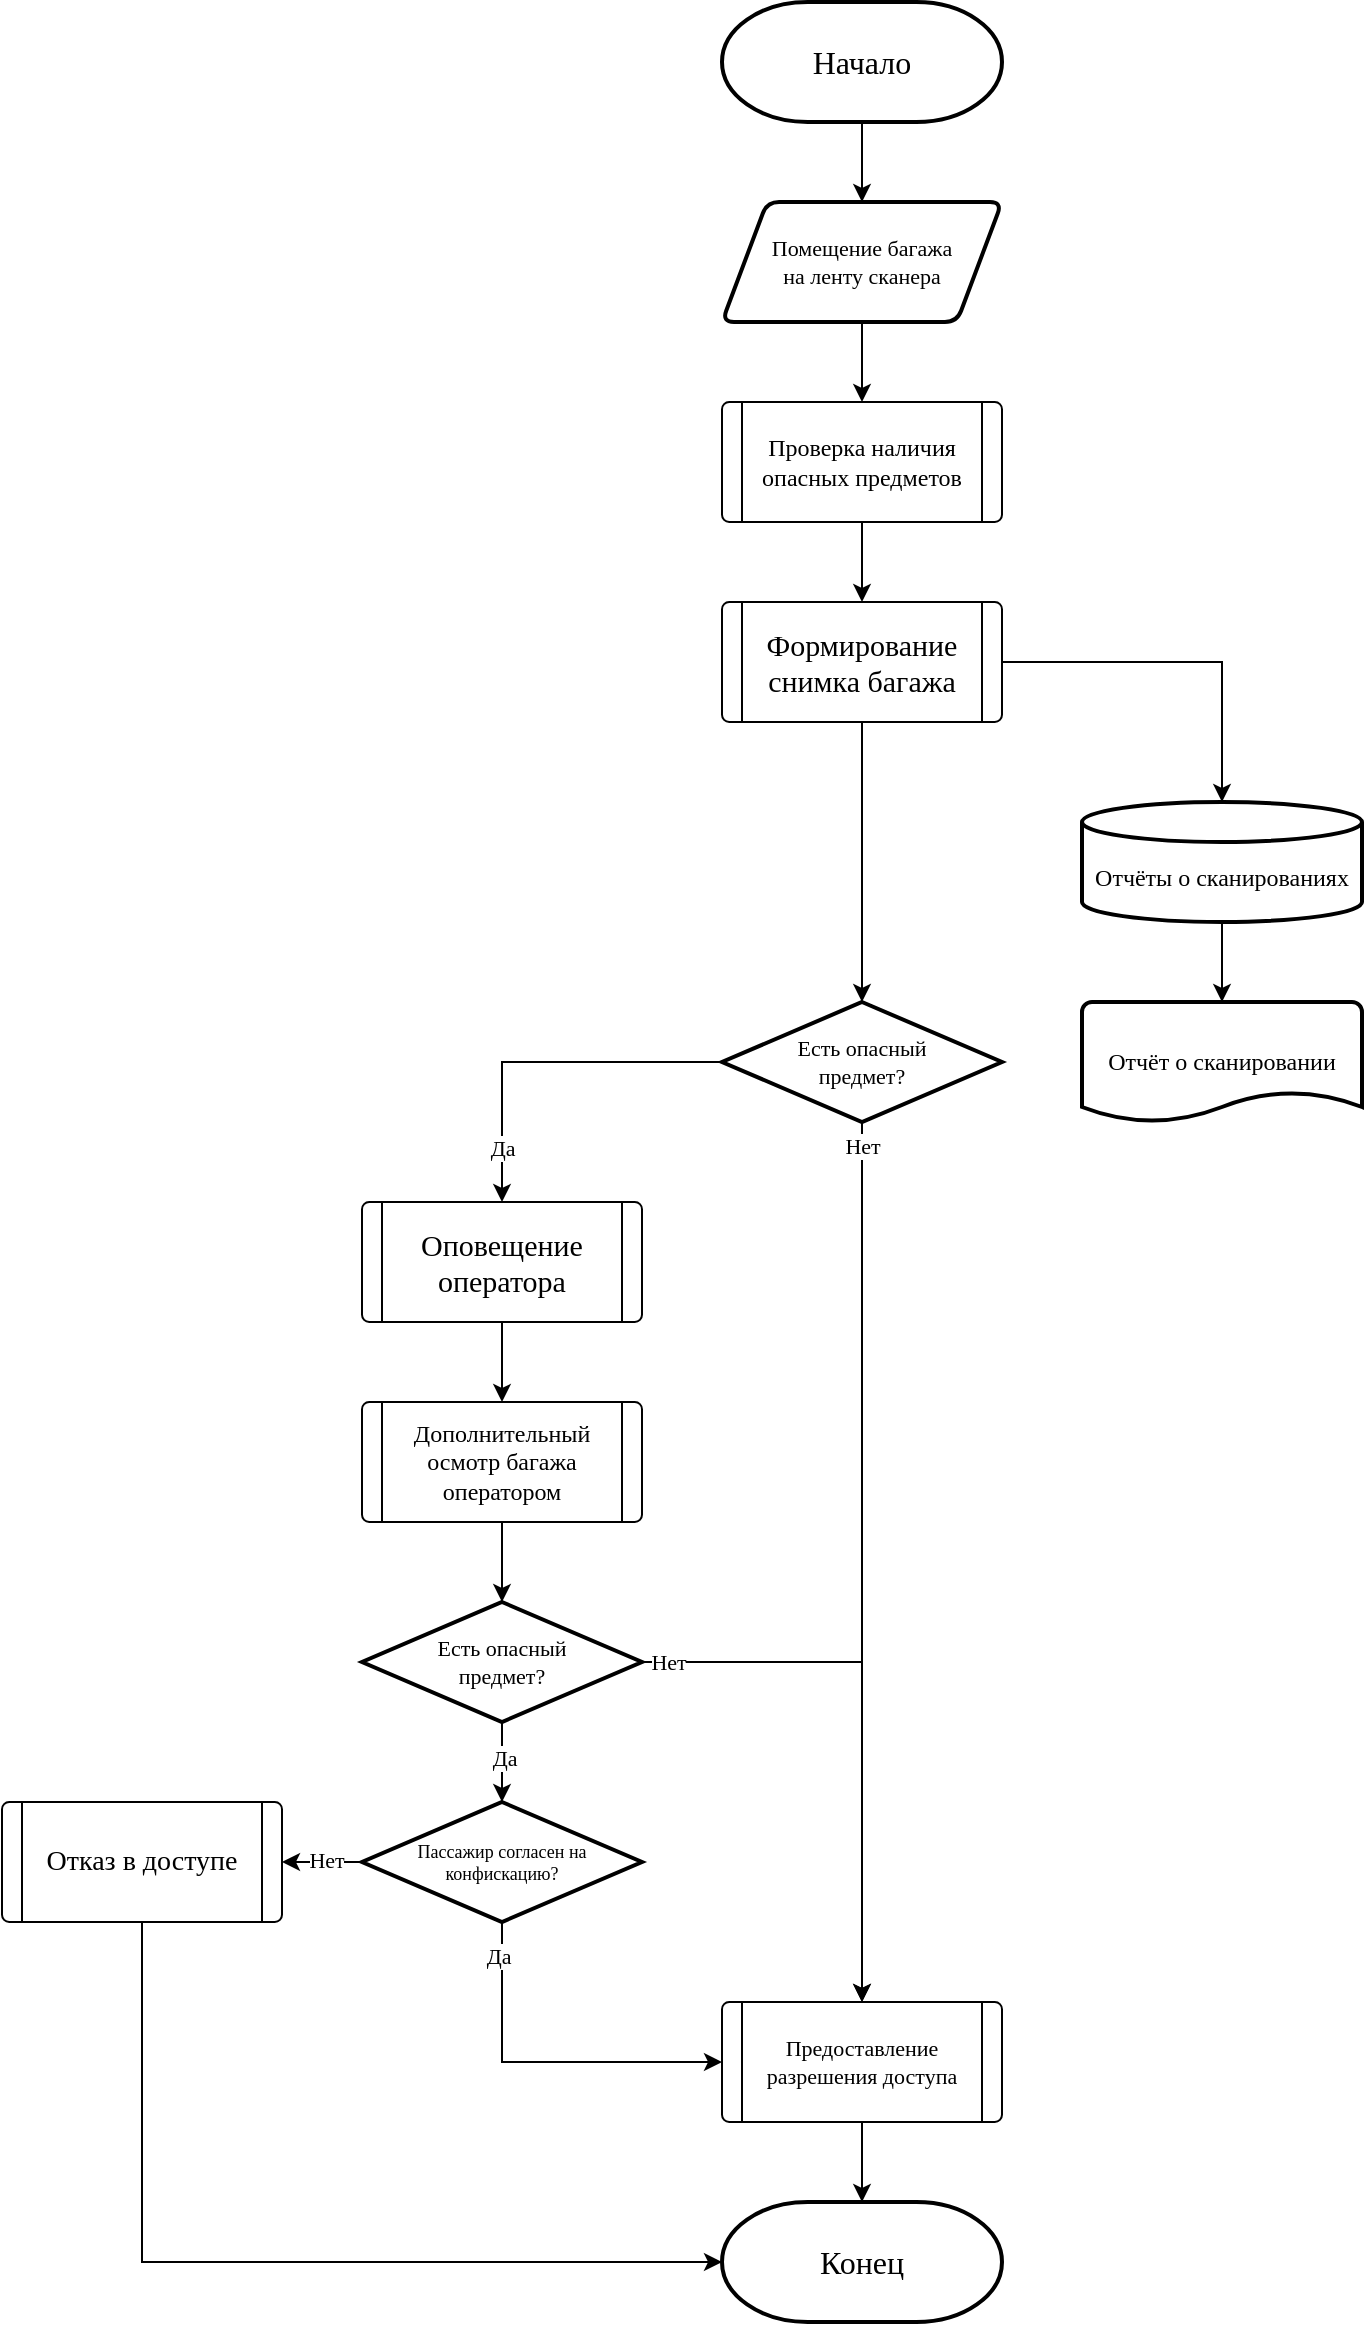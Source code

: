 <mxfile version="23.1.5" type="google">
  <diagram name="Страница — 1" id="XLrLNYl5A_7d9tZvw3Dt">
    <mxGraphModel grid="1" page="1" gridSize="10" guides="1" tooltips="1" connect="1" arrows="1" fold="1" pageScale="1" pageWidth="800" pageHeight="1300" math="0" shadow="0">
      <root>
        <mxCell id="0" />
        <mxCell id="1" parent="0" />
        <mxCell id="7NuSQzJaCjS7Kb-DQOgm-3" style="edgeStyle=orthogonalEdgeStyle;rounded=0;orthogonalLoop=1;jettySize=auto;html=1;entryX=0.5;entryY=0;entryDx=0;entryDy=0;fontFamily=Georgia;" edge="1" parent="1" source="7NuSQzJaCjS7Kb-DQOgm-1" target="7NuSQzJaCjS7Kb-DQOgm-2">
          <mxGeometry relative="1" as="geometry" />
        </mxCell>
        <mxCell id="7NuSQzJaCjS7Kb-DQOgm-1" value="Начало" style="strokeWidth=2;html=1;shape=mxgraph.flowchart.terminator;whiteSpace=wrap;fontFamily=Georgia;fontSize=16;" vertex="1" parent="1">
          <mxGeometry x="-400" y="40" width="140" height="60" as="geometry" />
        </mxCell>
        <mxCell id="7NuSQzJaCjS7Kb-DQOgm-7" style="edgeStyle=orthogonalEdgeStyle;rounded=0;orthogonalLoop=1;jettySize=auto;html=1;entryX=0.5;entryY=0;entryDx=0;entryDy=0;fontFamily=Georgia;" edge="1" parent="1" source="7NuSQzJaCjS7Kb-DQOgm-2" target="7NuSQzJaCjS7Kb-DQOgm-6">
          <mxGeometry relative="1" as="geometry" />
        </mxCell>
        <mxCell id="7NuSQzJaCjS7Kb-DQOgm-2" value="Помещение багажа &lt;br style=&quot;font-size: 11px;&quot;&gt;на ленту сканера" style="shape=parallelogram;html=1;strokeWidth=2;perimeter=parallelogramPerimeter;whiteSpace=wrap;rounded=1;arcSize=12;size=0.161;fontFamily=Georgia;fontSize=11;" vertex="1" parent="1">
          <mxGeometry x="-400" y="140" width="140" height="60" as="geometry" />
        </mxCell>
        <mxCell id="7NuSQzJaCjS7Kb-DQOgm-19" style="edgeStyle=orthogonalEdgeStyle;rounded=0;orthogonalLoop=1;jettySize=auto;html=1;entryX=0.5;entryY=0;entryDx=0;entryDy=0;fontFamily=Georgia;" edge="1" parent="1" source="7NuSQzJaCjS7Kb-DQOgm-6" target="7NuSQzJaCjS7Kb-DQOgm-18">
          <mxGeometry relative="1" as="geometry" />
        </mxCell>
        <mxCell id="7NuSQzJaCjS7Kb-DQOgm-6" value="Проверка наличия опасных предметов" style="verticalLabelPosition=middle;verticalAlign=middle;html=1;shape=process;whiteSpace=wrap;rounded=1;size=0.071;arcSize=6;labelPosition=center;align=center;fontFamily=Georgia;fontSize=12;" vertex="1" parent="1">
          <mxGeometry x="-400" y="240" width="140" height="60" as="geometry" />
        </mxCell>
        <mxCell id="7NuSQzJaCjS7Kb-DQOgm-27" style="edgeStyle=orthogonalEdgeStyle;rounded=0;orthogonalLoop=1;jettySize=auto;html=1;entryX=0.5;entryY=0;entryDx=0;entryDy=0;fontFamily=Georgia;" edge="1" parent="1" source="7NuSQzJaCjS7Kb-DQOgm-8" target="7NuSQzJaCjS7Kb-DQOgm-26">
          <mxGeometry relative="1" as="geometry" />
        </mxCell>
        <mxCell id="7NuSQzJaCjS7Kb-DQOgm-56" value="Нет" style="edgeLabel;html=1;align=center;verticalAlign=middle;resizable=0;points=[];fontFamily=Georgia;" connectable="0" vertex="1" parent="7NuSQzJaCjS7Kb-DQOgm-27">
          <mxGeometry x="-0.947" relative="1" as="geometry">
            <mxPoint as="offset" />
          </mxGeometry>
        </mxCell>
        <mxCell id="7NuSQzJaCjS7Kb-DQOgm-32" style="edgeStyle=orthogonalEdgeStyle;rounded=0;orthogonalLoop=1;jettySize=auto;html=1;entryX=0.5;entryY=0;entryDx=0;entryDy=0;fontFamily=Georgia;" edge="1" parent="1" source="7NuSQzJaCjS7Kb-DQOgm-8" target="7NuSQzJaCjS7Kb-DQOgm-31">
          <mxGeometry relative="1" as="geometry" />
        </mxCell>
        <mxCell id="7NuSQzJaCjS7Kb-DQOgm-33" value="Да" style="edgeLabel;html=1;align=center;verticalAlign=middle;resizable=0;points=[];fontFamily=Georgia;" connectable="0" vertex="1" parent="7NuSQzJaCjS7Kb-DQOgm-32">
          <mxGeometry x="0.7" relative="1" as="geometry">
            <mxPoint as="offset" />
          </mxGeometry>
        </mxCell>
        <mxCell id="7NuSQzJaCjS7Kb-DQOgm-8" value="Есть опасный&lt;br style=&quot;font-size: 11px;&quot;&gt;предмет?" style="strokeWidth=2;html=1;shape=mxgraph.flowchart.decision;whiteSpace=wrap;fontFamily=Georgia;fontSize=11;" vertex="1" parent="1">
          <mxGeometry x="-400" y="540" width="140" height="60" as="geometry" />
        </mxCell>
        <mxCell id="7NuSQzJaCjS7Kb-DQOgm-16" value="&lt;br&gt;Отчёты о сканированиях" style="strokeWidth=2;html=1;shape=mxgraph.flowchart.database;whiteSpace=wrap;labelPosition=center;verticalLabelPosition=middle;align=center;verticalAlign=middle;fontFamily=Georgia;" vertex="1" parent="1">
          <mxGeometry x="-220" y="440" width="140" height="60" as="geometry" />
        </mxCell>
        <mxCell id="7NuSQzJaCjS7Kb-DQOgm-18" value="Формирование снимка багажа" style="verticalLabelPosition=middle;verticalAlign=middle;html=1;shape=process;whiteSpace=wrap;rounded=1;size=0.071;arcSize=6;labelPosition=center;align=center;fontFamily=Georgia;fontSize=15;" vertex="1" parent="1">
          <mxGeometry x="-400" y="340" width="140" height="60" as="geometry" />
        </mxCell>
        <mxCell id="7NuSQzJaCjS7Kb-DQOgm-23" style="edgeStyle=orthogonalEdgeStyle;rounded=0;orthogonalLoop=1;jettySize=auto;html=1;entryX=0.5;entryY=0;entryDx=0;entryDy=0;entryPerimeter=0;fontFamily=Georgia;" edge="1" parent="1" source="7NuSQzJaCjS7Kb-DQOgm-18" target="7NuSQzJaCjS7Kb-DQOgm-8">
          <mxGeometry relative="1" as="geometry" />
        </mxCell>
        <mxCell id="7NuSQzJaCjS7Kb-DQOgm-25" style="edgeStyle=orthogonalEdgeStyle;rounded=0;orthogonalLoop=1;jettySize=auto;html=1;entryX=0.5;entryY=0;entryDx=0;entryDy=0;entryPerimeter=0;fontFamily=Georgia;" edge="1" parent="1" source="7NuSQzJaCjS7Kb-DQOgm-18" target="7NuSQzJaCjS7Kb-DQOgm-16">
          <mxGeometry relative="1" as="geometry" />
        </mxCell>
        <mxCell id="7NuSQzJaCjS7Kb-DQOgm-26" value="Предоставление разрешения доступа" style="verticalLabelPosition=middle;verticalAlign=middle;html=1;shape=process;whiteSpace=wrap;rounded=1;size=0.071;arcSize=6;labelPosition=center;align=center;fontFamily=Georgia;fontSize=11;" vertex="1" parent="1">
          <mxGeometry x="-400" y="1040" width="140" height="60" as="geometry" />
        </mxCell>
        <mxCell id="7NuSQzJaCjS7Kb-DQOgm-29" value="Конец" style="strokeWidth=2;html=1;shape=mxgraph.flowchart.terminator;whiteSpace=wrap;fontFamily=Georgia;fontSize=16;" vertex="1" parent="1">
          <mxGeometry x="-400" y="1140" width="140" height="60" as="geometry" />
        </mxCell>
        <mxCell id="7NuSQzJaCjS7Kb-DQOgm-30" style="edgeStyle=orthogonalEdgeStyle;rounded=0;orthogonalLoop=1;jettySize=auto;html=1;entryX=0.5;entryY=0;entryDx=0;entryDy=0;entryPerimeter=0;fontFamily=Georgia;" edge="1" parent="1" source="7NuSQzJaCjS7Kb-DQOgm-26" target="7NuSQzJaCjS7Kb-DQOgm-29">
          <mxGeometry relative="1" as="geometry" />
        </mxCell>
        <mxCell id="7NuSQzJaCjS7Kb-DQOgm-37" style="edgeStyle=orthogonalEdgeStyle;rounded=0;orthogonalLoop=1;jettySize=auto;html=1;entryX=0.5;entryY=0;entryDx=0;entryDy=0;fontFamily=Georgia;" edge="1" parent="1" source="7NuSQzJaCjS7Kb-DQOgm-31" target="7NuSQzJaCjS7Kb-DQOgm-36">
          <mxGeometry relative="1" as="geometry" />
        </mxCell>
        <mxCell id="7NuSQzJaCjS7Kb-DQOgm-31" value="Оповещение оператора" style="verticalLabelPosition=middle;verticalAlign=middle;html=1;shape=process;whiteSpace=wrap;rounded=1;size=0.071;arcSize=6;labelPosition=center;align=center;fontFamily=Georgia;fontSize=15;" vertex="1" parent="1">
          <mxGeometry x="-580" y="640" width="140" height="60" as="geometry" />
        </mxCell>
        <mxCell id="7NuSQzJaCjS7Kb-DQOgm-34" value="Отчёт о сканировании" style="strokeWidth=2;html=1;shape=mxgraph.flowchart.document2;whiteSpace=wrap;size=0.25;fontFamily=Georgia;fontSize=12;" vertex="1" parent="1">
          <mxGeometry x="-220" y="540" width="140" height="60" as="geometry" />
        </mxCell>
        <mxCell id="7NuSQzJaCjS7Kb-DQOgm-35" style="edgeStyle=orthogonalEdgeStyle;rounded=0;orthogonalLoop=1;jettySize=auto;html=1;entryX=0.5;entryY=0;entryDx=0;entryDy=0;entryPerimeter=0;fontFamily=Georgia;" edge="1" parent="1" source="7NuSQzJaCjS7Kb-DQOgm-16" target="7NuSQzJaCjS7Kb-DQOgm-34">
          <mxGeometry relative="1" as="geometry" />
        </mxCell>
        <mxCell id="7NuSQzJaCjS7Kb-DQOgm-36" value="Дополнительный осмотр багажа оператором" style="verticalLabelPosition=middle;verticalAlign=middle;html=1;shape=process;whiteSpace=wrap;rounded=1;size=0.071;arcSize=6;labelPosition=center;align=center;fontFamily=Georgia;fontSize=12;" vertex="1" parent="1">
          <mxGeometry x="-580" y="740" width="140" height="60" as="geometry" />
        </mxCell>
        <mxCell id="7NuSQzJaCjS7Kb-DQOgm-57" style="edgeStyle=orthogonalEdgeStyle;rounded=0;orthogonalLoop=1;jettySize=auto;html=1;entryX=0.5;entryY=0;entryDx=0;entryDy=0;fontFamily=Georgia;" edge="1" parent="1" source="7NuSQzJaCjS7Kb-DQOgm-39" target="7NuSQzJaCjS7Kb-DQOgm-26">
          <mxGeometry relative="1" as="geometry" />
        </mxCell>
        <mxCell id="7NuSQzJaCjS7Kb-DQOgm-58" value="Нет" style="edgeLabel;html=1;align=center;verticalAlign=middle;resizable=0;points=[];fontFamily=Georgia;" connectable="0" vertex="1" parent="7NuSQzJaCjS7Kb-DQOgm-57">
          <mxGeometry x="-0.91" relative="1" as="geometry">
            <mxPoint as="offset" />
          </mxGeometry>
        </mxCell>
        <mxCell id="7NuSQzJaCjS7Kb-DQOgm-39" value="Есть опасный&lt;br style=&quot;font-size: 11px;&quot;&gt;предмет?" style="strokeWidth=2;html=1;shape=mxgraph.flowchart.decision;whiteSpace=wrap;fontFamily=Georgia;fontSize=11;" vertex="1" parent="1">
          <mxGeometry x="-580" y="840" width="140" height="60" as="geometry" />
        </mxCell>
        <mxCell id="7NuSQzJaCjS7Kb-DQOgm-40" style="edgeStyle=orthogonalEdgeStyle;rounded=0;orthogonalLoop=1;jettySize=auto;html=1;entryX=0.5;entryY=0;entryDx=0;entryDy=0;entryPerimeter=0;fontFamily=Georgia;" edge="1" parent="1" source="7NuSQzJaCjS7Kb-DQOgm-36" target="7NuSQzJaCjS7Kb-DQOgm-39">
          <mxGeometry relative="1" as="geometry" />
        </mxCell>
        <mxCell id="7NuSQzJaCjS7Kb-DQOgm-41" value="Отказ в доступе" style="verticalLabelPosition=middle;verticalAlign=middle;html=1;shape=process;whiteSpace=wrap;rounded=1;size=0.071;arcSize=6;labelPosition=center;align=center;fontFamily=Georgia;fontSize=14;" vertex="1" parent="1">
          <mxGeometry x="-760" y="940" width="140" height="60" as="geometry" />
        </mxCell>
        <mxCell id="7NuSQzJaCjS7Kb-DQOgm-48" style="edgeStyle=orthogonalEdgeStyle;rounded=0;orthogonalLoop=1;jettySize=auto;html=1;entryX=1;entryY=0.5;entryDx=0;entryDy=0;fontFamily=Georgia;" edge="1" parent="1" source="7NuSQzJaCjS7Kb-DQOgm-45" target="7NuSQzJaCjS7Kb-DQOgm-41">
          <mxGeometry relative="1" as="geometry" />
        </mxCell>
        <mxCell id="7NuSQzJaCjS7Kb-DQOgm-49" value="Нет" style="edgeLabel;html=1;align=center;verticalAlign=middle;resizable=0;points=[];fontFamily=Georgia;" connectable="0" vertex="1" parent="7NuSQzJaCjS7Kb-DQOgm-48">
          <mxGeometry x="-0.092" y="-1" relative="1" as="geometry">
            <mxPoint as="offset" />
          </mxGeometry>
        </mxCell>
        <mxCell id="7NuSQzJaCjS7Kb-DQOgm-53" style="edgeStyle=orthogonalEdgeStyle;rounded=0;orthogonalLoop=1;jettySize=auto;html=1;entryX=0;entryY=0.5;entryDx=0;entryDy=0;fontFamily=Georgia;" edge="1" parent="1" source="7NuSQzJaCjS7Kb-DQOgm-45" target="7NuSQzJaCjS7Kb-DQOgm-26">
          <mxGeometry relative="1" as="geometry">
            <Array as="points">
              <mxPoint x="-510" y="1070" />
            </Array>
          </mxGeometry>
        </mxCell>
        <mxCell id="7NuSQzJaCjS7Kb-DQOgm-61" value="Да" style="edgeLabel;html=1;align=center;verticalAlign=middle;resizable=0;points=[];fontFamily=Georgia;" connectable="0" vertex="1" parent="7NuSQzJaCjS7Kb-DQOgm-53">
          <mxGeometry x="-0.811" y="-2" relative="1" as="geometry">
            <mxPoint as="offset" />
          </mxGeometry>
        </mxCell>
        <mxCell id="7NuSQzJaCjS7Kb-DQOgm-45" value="Пассажир согласен на конфискацию?" style="strokeWidth=2;html=1;shape=mxgraph.flowchart.decision;whiteSpace=wrap;fontFamily=Georgia;fontSize=9;" vertex="1" parent="1">
          <mxGeometry x="-580" y="940" width="140" height="60" as="geometry" />
        </mxCell>
        <mxCell id="7NuSQzJaCjS7Kb-DQOgm-59" style="edgeStyle=orthogonalEdgeStyle;rounded=0;orthogonalLoop=1;jettySize=auto;html=1;entryX=0.5;entryY=0;entryDx=0;entryDy=0;entryPerimeter=0;fontFamily=Georgia;" edge="1" parent="1" source="7NuSQzJaCjS7Kb-DQOgm-39" target="7NuSQzJaCjS7Kb-DQOgm-45">
          <mxGeometry relative="1" as="geometry" />
        </mxCell>
        <mxCell id="7NuSQzJaCjS7Kb-DQOgm-60" value="Да" style="edgeLabel;html=1;align=center;verticalAlign=middle;resizable=0;points=[];fontFamily=Georgia;" connectable="0" vertex="1" parent="7NuSQzJaCjS7Kb-DQOgm-59">
          <mxGeometry x="-0.119" y="1" relative="1" as="geometry">
            <mxPoint as="offset" />
          </mxGeometry>
        </mxCell>
        <mxCell id="7NuSQzJaCjS7Kb-DQOgm-62" style="edgeStyle=orthogonalEdgeStyle;rounded=0;orthogonalLoop=1;jettySize=auto;html=1;entryX=0;entryY=0.5;entryDx=0;entryDy=0;entryPerimeter=0;fontFamily=Georgia;" edge="1" parent="1" source="7NuSQzJaCjS7Kb-DQOgm-41" target="7NuSQzJaCjS7Kb-DQOgm-29">
          <mxGeometry relative="1" as="geometry">
            <Array as="points">
              <mxPoint x="-690" y="1170" />
            </Array>
          </mxGeometry>
        </mxCell>
      </root>
    </mxGraphModel>
  </diagram>
</mxfile>
